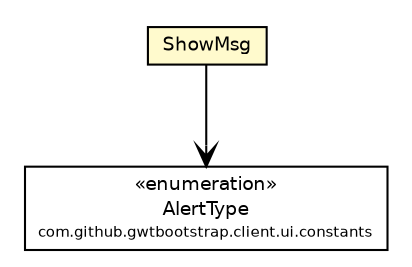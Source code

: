 #!/usr/local/bin/dot
#
# Class diagram 
# Generated by UmlGraph version 4.6 (http://www.spinellis.gr/sw/umlgraph)
#

digraph G {
	edge [fontname="Helvetica",fontsize=10,labelfontname="Helvetica",labelfontsize=10];
	node [fontname="Helvetica",fontsize=10,shape=plaintext];
	// br.net.meditec.client.events.ShowMsg
	c3384 [label=<<table border="0" cellborder="1" cellspacing="0" cellpadding="2" port="p" bgcolor="lemonChiffon" href="./ShowMsg.html">
		<tr><td><table border="0" cellspacing="0" cellpadding="1">
			<tr><td> ShowMsg </td></tr>
		</table></td></tr>
		</table>>, fontname="Helvetica", fontcolor="black", fontsize=9.0];
	// br.net.meditec.client.events.ShowMsg NAVASSOC com.github.gwtbootstrap.client.ui.constants.AlertType
	c3384:p -> c3430:p [taillabel="", label="", headlabel="", fontname="Helvetica", fontcolor="black", fontsize=10.0, color="black", arrowhead=open];
	// com.github.gwtbootstrap.client.ui.constants.AlertType
	c3430 [label=<<table border="0" cellborder="1" cellspacing="0" cellpadding="2" port="p" href="http://java.sun.com/j2se/1.4.2/docs/api/com/github/gwtbootstrap/client/ui/constants/AlertType.html">
		<tr><td><table border="0" cellspacing="0" cellpadding="1">
			<tr><td> &laquo;enumeration&raquo; </td></tr>
			<tr><td> AlertType </td></tr>
			<tr><td><font point-size="7.0"> com.github.gwtbootstrap.client.ui.constants </font></td></tr>
		</table></td></tr>
		</table>>, fontname="Helvetica", fontcolor="black", fontsize=9.0];
}

